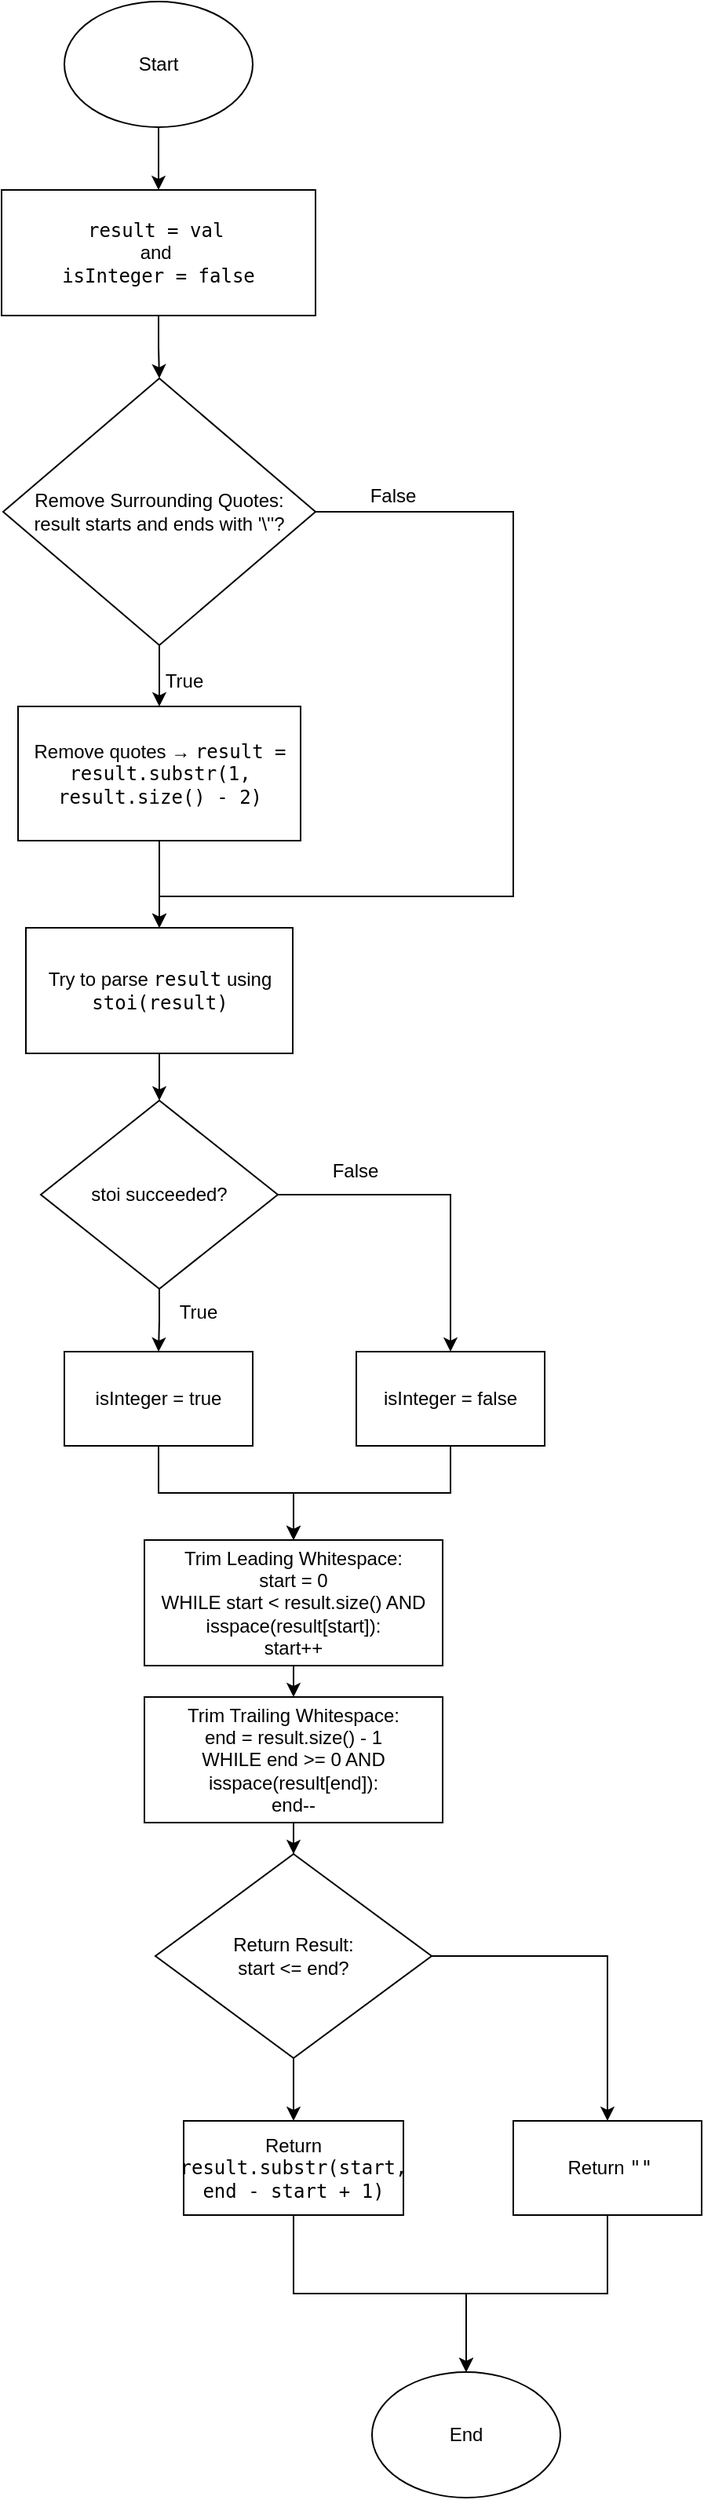 <mxfile version="26.0.8">
  <diagram name="Page-1" id="o64KBLCjI9lIzmUtWdwf">
    <mxGraphModel grid="1" page="1" gridSize="10" guides="1" tooltips="1" connect="1" arrows="1" fold="1" pageScale="1" pageWidth="827" pageHeight="1169" math="0" shadow="0">
      <root>
        <mxCell id="0" />
        <mxCell id="1" parent="0" />
        <mxCell id="-i1zvWEumdSscIj1k0k0-3" value="" style="edgeStyle=orthogonalEdgeStyle;rounded=0;orthogonalLoop=1;jettySize=auto;html=1;" edge="1" parent="1" source="-i1zvWEumdSscIj1k0k0-1" target="-i1zvWEumdSscIj1k0k0-2">
          <mxGeometry relative="1" as="geometry">
            <Array as="points">
              <mxPoint x="414" y="160" />
              <mxPoint x="414" y="160" />
            </Array>
          </mxGeometry>
        </mxCell>
        <mxCell id="-i1zvWEumdSscIj1k0k0-1" value="Start" style="ellipse;whiteSpace=wrap;html=1;" vertex="1" parent="1">
          <mxGeometry x="354" y="50" width="120" height="80" as="geometry" />
        </mxCell>
        <mxCell id="-i1zvWEumdSscIj1k0k0-5" value="" style="edgeStyle=orthogonalEdgeStyle;rounded=0;orthogonalLoop=1;jettySize=auto;html=1;" edge="1" parent="1" source="-i1zvWEumdSscIj1k0k0-2" target="-i1zvWEumdSscIj1k0k0-4">
          <mxGeometry relative="1" as="geometry" />
        </mxCell>
        <mxCell id="-i1zvWEumdSscIj1k0k0-2" value="&lt;code&gt;result = val&lt;/code&gt;&amp;nbsp;&lt;div&gt;and&amp;nbsp;&lt;div&gt;&lt;code&gt;isInteger = false&lt;/code&gt;&lt;/div&gt;&lt;/div&gt;" style="rounded=0;whiteSpace=wrap;html=1;" vertex="1" parent="1">
          <mxGeometry x="314" y="170" width="200" height="80" as="geometry" />
        </mxCell>
        <mxCell id="-i1zvWEumdSscIj1k0k0-7" value="" style="edgeStyle=orthogonalEdgeStyle;rounded=0;orthogonalLoop=1;jettySize=auto;html=1;" edge="1" parent="1" source="-i1zvWEumdSscIj1k0k0-4" target="-i1zvWEumdSscIj1k0k0-6">
          <mxGeometry relative="1" as="geometry" />
        </mxCell>
        <mxCell id="-i1zvWEumdSscIj1k0k0-11" style="edgeStyle=orthogonalEdgeStyle;rounded=0;orthogonalLoop=1;jettySize=auto;html=1;entryX=0.5;entryY=0;entryDx=0;entryDy=0;" edge="1" parent="1" source="-i1zvWEumdSscIj1k0k0-4" target="-i1zvWEumdSscIj1k0k0-9">
          <mxGeometry relative="1" as="geometry">
            <mxPoint x="420" y="620" as="targetPoint" />
            <Array as="points">
              <mxPoint x="640" y="375" />
              <mxPoint x="640" y="620" />
              <mxPoint x="415" y="620" />
            </Array>
          </mxGeometry>
        </mxCell>
        <mxCell id="-i1zvWEumdSscIj1k0k0-4" value="Remove Surrounding Quotes:&lt;div&gt;result starts and ends with &#39;\&#39;&#39;?&lt;/div&gt;" style="rhombus;whiteSpace=wrap;html=1;" vertex="1" parent="1">
          <mxGeometry x="315" y="290" width="199" height="170" as="geometry" />
        </mxCell>
        <mxCell id="-i1zvWEumdSscIj1k0k0-10" value="" style="edgeStyle=orthogonalEdgeStyle;rounded=0;orthogonalLoop=1;jettySize=auto;html=1;" edge="1" parent="1" source="-i1zvWEumdSscIj1k0k0-6" target="-i1zvWEumdSscIj1k0k0-9">
          <mxGeometry relative="1" as="geometry" />
        </mxCell>
        <mxCell id="-i1zvWEumdSscIj1k0k0-6" value="Remove quotes → &lt;code&gt;result = result.substr(1, result.size() - 2)&lt;/code&gt;" style="rounded=0;whiteSpace=wrap;html=1;" vertex="1" parent="1">
          <mxGeometry x="324.5" y="499" width="180" height="85.5" as="geometry" />
        </mxCell>
        <mxCell id="-i1zvWEumdSscIj1k0k0-8" value="True" style="text;html=1;align=center;verticalAlign=middle;resizable=0;points=[];autosize=1;strokeColor=none;fillColor=none;" vertex="1" parent="1">
          <mxGeometry x="405" y="468" width="50" height="30" as="geometry" />
        </mxCell>
        <mxCell id="-i1zvWEumdSscIj1k0k0-13" value="" style="edgeStyle=orthogonalEdgeStyle;rounded=0;orthogonalLoop=1;jettySize=auto;html=1;" edge="1" parent="1" source="-i1zvWEumdSscIj1k0k0-9" target="-i1zvWEumdSscIj1k0k0-12">
          <mxGeometry relative="1" as="geometry" />
        </mxCell>
        <mxCell id="-i1zvWEumdSscIj1k0k0-9" value="Try to parse &lt;code&gt;result&lt;/code&gt; using &lt;code&gt;stoi(result)&lt;/code&gt;" style="rounded=0;whiteSpace=wrap;html=1;" vertex="1" parent="1">
          <mxGeometry x="329.5" y="640" width="170" height="80" as="geometry" />
        </mxCell>
        <mxCell id="-i1zvWEumdSscIj1k0k0-15" value="" style="edgeStyle=orthogonalEdgeStyle;rounded=0;orthogonalLoop=1;jettySize=auto;html=1;" edge="1" parent="1" source="-i1zvWEumdSscIj1k0k0-12" target="-i1zvWEumdSscIj1k0k0-14">
          <mxGeometry relative="1" as="geometry" />
        </mxCell>
        <mxCell id="-i1zvWEumdSscIj1k0k0-18" style="edgeStyle=orthogonalEdgeStyle;rounded=0;orthogonalLoop=1;jettySize=auto;html=1;entryX=0.5;entryY=0;entryDx=0;entryDy=0;" edge="1" parent="1" source="-i1zvWEumdSscIj1k0k0-12" target="-i1zvWEumdSscIj1k0k0-17">
          <mxGeometry relative="1" as="geometry" />
        </mxCell>
        <mxCell id="-i1zvWEumdSscIj1k0k0-12" value="stoi succeeded?" style="rhombus;whiteSpace=wrap;html=1;" vertex="1" parent="1">
          <mxGeometry x="339" y="750" width="151" height="120" as="geometry" />
        </mxCell>
        <mxCell id="-i1zvWEumdSscIj1k0k0-22" style="edgeStyle=orthogonalEdgeStyle;rounded=0;orthogonalLoop=1;jettySize=auto;html=1;entryX=0.5;entryY=0;entryDx=0;entryDy=0;" edge="1" parent="1" source="-i1zvWEumdSscIj1k0k0-14" target="-i1zvWEumdSscIj1k0k0-21">
          <mxGeometry relative="1" as="geometry" />
        </mxCell>
        <mxCell id="-i1zvWEumdSscIj1k0k0-14" value="isInteger = true" style="rounded=0;whiteSpace=wrap;html=1;" vertex="1" parent="1">
          <mxGeometry x="354" y="910" width="120" height="60" as="geometry" />
        </mxCell>
        <mxCell id="-i1zvWEumdSscIj1k0k0-24" style="edgeStyle=orthogonalEdgeStyle;rounded=0;orthogonalLoop=1;jettySize=auto;html=1;entryX=0.5;entryY=0;entryDx=0;entryDy=0;" edge="1" parent="1" source="-i1zvWEumdSscIj1k0k0-17" target="-i1zvWEumdSscIj1k0k0-21">
          <mxGeometry relative="1" as="geometry">
            <mxPoint x="500" y="1000" as="targetPoint" />
          </mxGeometry>
        </mxCell>
        <mxCell id="-i1zvWEumdSscIj1k0k0-17" value="isInteger = false" style="rounded=0;whiteSpace=wrap;html=1;" vertex="1" parent="1">
          <mxGeometry x="540" y="910" width="120" height="60" as="geometry" />
        </mxCell>
        <mxCell id="-i1zvWEumdSscIj1k0k0-19" value="False" style="text;html=1;align=center;verticalAlign=middle;resizable=0;points=[];autosize=1;strokeColor=none;fillColor=none;" vertex="1" parent="1">
          <mxGeometry x="514" y="780" width="50" height="30" as="geometry" />
        </mxCell>
        <mxCell id="-i1zvWEumdSscIj1k0k0-20" value="True" style="text;html=1;align=center;verticalAlign=middle;resizable=0;points=[];autosize=1;strokeColor=none;fillColor=none;" vertex="1" parent="1">
          <mxGeometry x="414" y="870" width="50" height="30" as="geometry" />
        </mxCell>
        <mxCell id="-i1zvWEumdSscIj1k0k0-36" style="edgeStyle=orthogonalEdgeStyle;rounded=0;orthogonalLoop=1;jettySize=auto;html=1;exitX=0.5;exitY=1;exitDx=0;exitDy=0;entryX=0.5;entryY=0;entryDx=0;entryDy=0;" edge="1" parent="1" source="-i1zvWEumdSscIj1k0k0-21" target="-i1zvWEumdSscIj1k0k0-35">
          <mxGeometry relative="1" as="geometry" />
        </mxCell>
        <mxCell id="-i1zvWEumdSscIj1k0k0-21" value="&lt;span class=&quot;hljs-keyword&quot;&gt;Trim Leading Whitespace:&lt;/span&gt;&lt;div&gt;&lt;span class=&quot;hljs-keyword&quot;&gt;start&lt;/span&gt; &lt;span class=&quot;hljs-operator&quot;&gt;=&lt;/span&gt; &lt;span class=&quot;hljs-number&quot;&gt;0&lt;/span&gt;&lt;br&gt;WHILE &lt;span class=&quot;hljs-keyword&quot;&gt;start&lt;/span&gt; &lt;span class=&quot;hljs-operator&quot;&gt;&amp;lt;&lt;/span&gt; result.size() &lt;span class=&quot;hljs-keyword&quot;&gt;AND&lt;/span&gt; isspace(&lt;span class=&quot;hljs-keyword&quot;&gt;result&lt;/span&gt;[&lt;span class=&quot;hljs-keyword&quot;&gt;start&lt;/span&gt;]):&lt;br&gt;    &lt;span class=&quot;hljs-keyword&quot;&gt;start&lt;/span&gt;&lt;span class=&quot;hljs-operator&quot;&gt;+&lt;/span&gt;&lt;span class=&quot;hljs-operator&quot;&gt;+&lt;/span&gt;&lt;/div&gt;" style="rounded=0;whiteSpace=wrap;html=1;" vertex="1" parent="1">
          <mxGeometry x="405" y="1030" width="190" height="80" as="geometry" />
        </mxCell>
        <mxCell id="-i1zvWEumdSscIj1k0k0-28" value="" style="edgeStyle=orthogonalEdgeStyle;rounded=0;orthogonalLoop=1;jettySize=auto;html=1;" edge="1" parent="1" source="-i1zvWEumdSscIj1k0k0-25" target="-i1zvWEumdSscIj1k0k0-27">
          <mxGeometry relative="1" as="geometry" />
        </mxCell>
        <mxCell id="-i1zvWEumdSscIj1k0k0-30" style="edgeStyle=orthogonalEdgeStyle;rounded=0;orthogonalLoop=1;jettySize=auto;html=1;entryX=0.5;entryY=0;entryDx=0;entryDy=0;" edge="1" parent="1" source="-i1zvWEumdSscIj1k0k0-25" target="-i1zvWEumdSscIj1k0k0-29">
          <mxGeometry relative="1" as="geometry" />
        </mxCell>
        <mxCell id="-i1zvWEumdSscIj1k0k0-25" value="Return Result:&lt;div&gt;start &amp;lt;= end?&lt;/div&gt;" style="rhombus;whiteSpace=wrap;html=1;" vertex="1" parent="1">
          <mxGeometry x="412" y="1230" width="176" height="130" as="geometry" />
        </mxCell>
        <mxCell id="-i1zvWEumdSscIj1k0k0-32" style="edgeStyle=orthogonalEdgeStyle;rounded=0;orthogonalLoop=1;jettySize=auto;html=1;entryX=0.5;entryY=0;entryDx=0;entryDy=0;" edge="1" parent="1" source="-i1zvWEumdSscIj1k0k0-27" target="-i1zvWEumdSscIj1k0k0-31">
          <mxGeometry relative="1" as="geometry" />
        </mxCell>
        <mxCell id="-i1zvWEumdSscIj1k0k0-27" value="Return &lt;code&gt;result.substr(start, end - start + 1)&lt;/code&gt;" style="rounded=0;whiteSpace=wrap;html=1;" vertex="1" parent="1">
          <mxGeometry x="430" y="1400" width="140" height="60" as="geometry" />
        </mxCell>
        <mxCell id="-i1zvWEumdSscIj1k0k0-33" style="edgeStyle=orthogonalEdgeStyle;rounded=0;orthogonalLoop=1;jettySize=auto;html=1;entryX=0.5;entryY=0;entryDx=0;entryDy=0;" edge="1" parent="1" source="-i1zvWEumdSscIj1k0k0-29" target="-i1zvWEumdSscIj1k0k0-31">
          <mxGeometry relative="1" as="geometry" />
        </mxCell>
        <mxCell id="-i1zvWEumdSscIj1k0k0-29" value="&amp;nbsp;Return &lt;code&gt;&quot;&quot;&lt;/code&gt;" style="rounded=0;whiteSpace=wrap;html=1;" vertex="1" parent="1">
          <mxGeometry x="640" y="1400" width="120" height="60" as="geometry" />
        </mxCell>
        <mxCell id="-i1zvWEumdSscIj1k0k0-31" value="End" style="ellipse;whiteSpace=wrap;html=1;" vertex="1" parent="1">
          <mxGeometry x="550" y="1560" width="120" height="80" as="geometry" />
        </mxCell>
        <mxCell id="-i1zvWEumdSscIj1k0k0-34" value="False" style="text;html=1;align=center;verticalAlign=middle;resizable=0;points=[];autosize=1;strokeColor=none;fillColor=none;" vertex="1" parent="1">
          <mxGeometry x="538" y="350" width="50" height="30" as="geometry" />
        </mxCell>
        <mxCell id="-i1zvWEumdSscIj1k0k0-37" value="" style="edgeStyle=orthogonalEdgeStyle;rounded=0;orthogonalLoop=1;jettySize=auto;html=1;" edge="1" parent="1" source="-i1zvWEumdSscIj1k0k0-35" target="-i1zvWEumdSscIj1k0k0-25">
          <mxGeometry relative="1" as="geometry" />
        </mxCell>
        <mxCell id="-i1zvWEumdSscIj1k0k0-35" value="Trim Trailing Whitespace:&lt;div&gt;&lt;span class=&quot;hljs-keyword&quot;&gt;end&lt;/span&gt; &lt;span class=&quot;hljs-operator&quot;&gt;=&lt;/span&gt; result.size() &lt;span class=&quot;hljs-operator&quot;&gt;-&lt;/span&gt; &lt;span class=&quot;hljs-number&quot;&gt;1&lt;/span&gt;&lt;br/&gt;WHILE &lt;span class=&quot;hljs-keyword&quot;&gt;end&lt;/span&gt; &lt;span class=&quot;hljs-operator&quot;&gt;&amp;gt;=&lt;/span&gt; &lt;span class=&quot;hljs-number&quot;&gt;0&lt;/span&gt; &lt;span class=&quot;hljs-keyword&quot;&gt;AND&lt;/span&gt; isspace(&lt;span class=&quot;hljs-keyword&quot;&gt;result&lt;/span&gt;[&lt;span class=&quot;hljs-keyword&quot;&gt;end&lt;/span&gt;]):&lt;br/&gt;    &lt;span class=&quot;hljs-keyword&quot;&gt;end&lt;/span&gt;&lt;span class=&quot;hljs-comment&quot;&gt;--&lt;/span&gt;&lt;/div&gt;" style="rounded=0;whiteSpace=wrap;html=1;" vertex="1" parent="1">
          <mxGeometry x="405" y="1130" width="190" height="80" as="geometry" />
        </mxCell>
      </root>
    </mxGraphModel>
  </diagram>
</mxfile>
